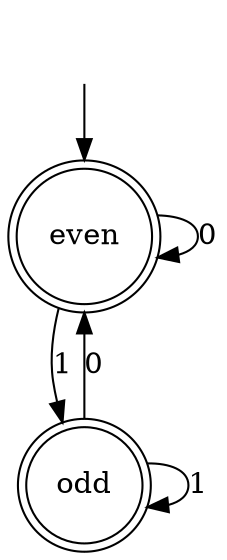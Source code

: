 digraph Automaton {

even [shape = doublecircle];

_nil [style = invis];

odd [shape = doublecircle];

odd -> odd [label = "1"];

_nil -> even;

even -> odd [label = "1"];

odd -> even [label = "0"];

even -> even [label = "0"];

}
